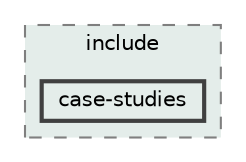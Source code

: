digraph "analyzers/dataframe/case-studies/include/case-studies"
{
 // LATEX_PDF_SIZE
  bgcolor="transparent";
  edge [fontname=Helvetica,fontsize=10,labelfontname=Helvetica,labelfontsize=10];
  node [fontname=Helvetica,fontsize=10,shape=box,height=0.2,width=0.4];
  compound=true
  subgraph clusterdir_f8e9a60acf5a67ab8f9e073a7b595250 {
    graph [ bgcolor="#e4edea", pencolor="grey50", label="include", fontname=Helvetica,fontsize=10 style="filled,dashed", URL="dir_f8e9a60acf5a67ab8f9e073a7b595250.html",tooltip=""]
  dir_21b4fb28f089dae342da1e374d2f9326 [label="case-studies", fillcolor="#e4edea", color="grey25", style="filled,bold", URL="dir_21b4fb28f089dae342da1e374d2f9326.html",tooltip=""];
  }
}
